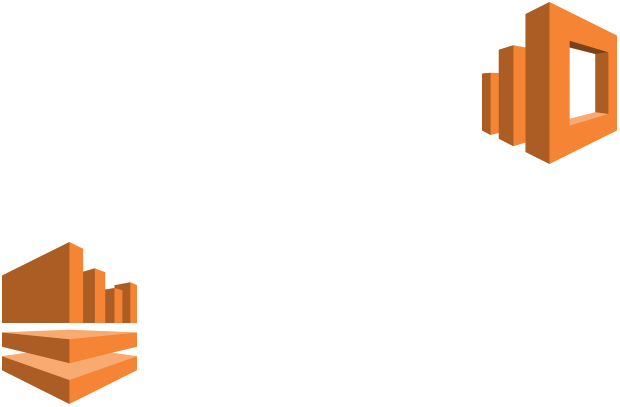 <mxfile version="17.5.0" type="github">
  <diagram id="HXNxVL0AcPgF9Telcvqg" name="Page-1">
    <mxGraphModel dx="1422" dy="762" grid="1" gridSize="10" guides="1" tooltips="1" connect="1" arrows="1" fold="1" page="1" pageScale="1" pageWidth="850" pageHeight="1100" math="0" shadow="0">
      <root>
        <mxCell id="0" />
        <mxCell id="1" parent="0" />
        <mxCell id="iRioYztfyK7uttG-soDO-1" value="" style="outlineConnect=0;dashed=0;verticalLabelPosition=bottom;verticalAlign=top;align=center;html=1;shape=mxgraph.aws3.kinesis;fillColor=#F58534;gradientColor=none;" vertex="1" parent="1">
          <mxGeometry x="310" y="670" width="67.5" height="81" as="geometry" />
        </mxCell>
        <mxCell id="iRioYztfyK7uttG-soDO-2" value="" style="outlineConnect=0;dashed=0;verticalLabelPosition=bottom;verticalAlign=top;align=center;html=1;shape=mxgraph.aws3.elasticsearch_service;fillColor=#F58534;gradientColor=none;" vertex="1" parent="1">
          <mxGeometry x="550" y="550" width="67.5" height="81" as="geometry" />
        </mxCell>
      </root>
    </mxGraphModel>
  </diagram>
</mxfile>
